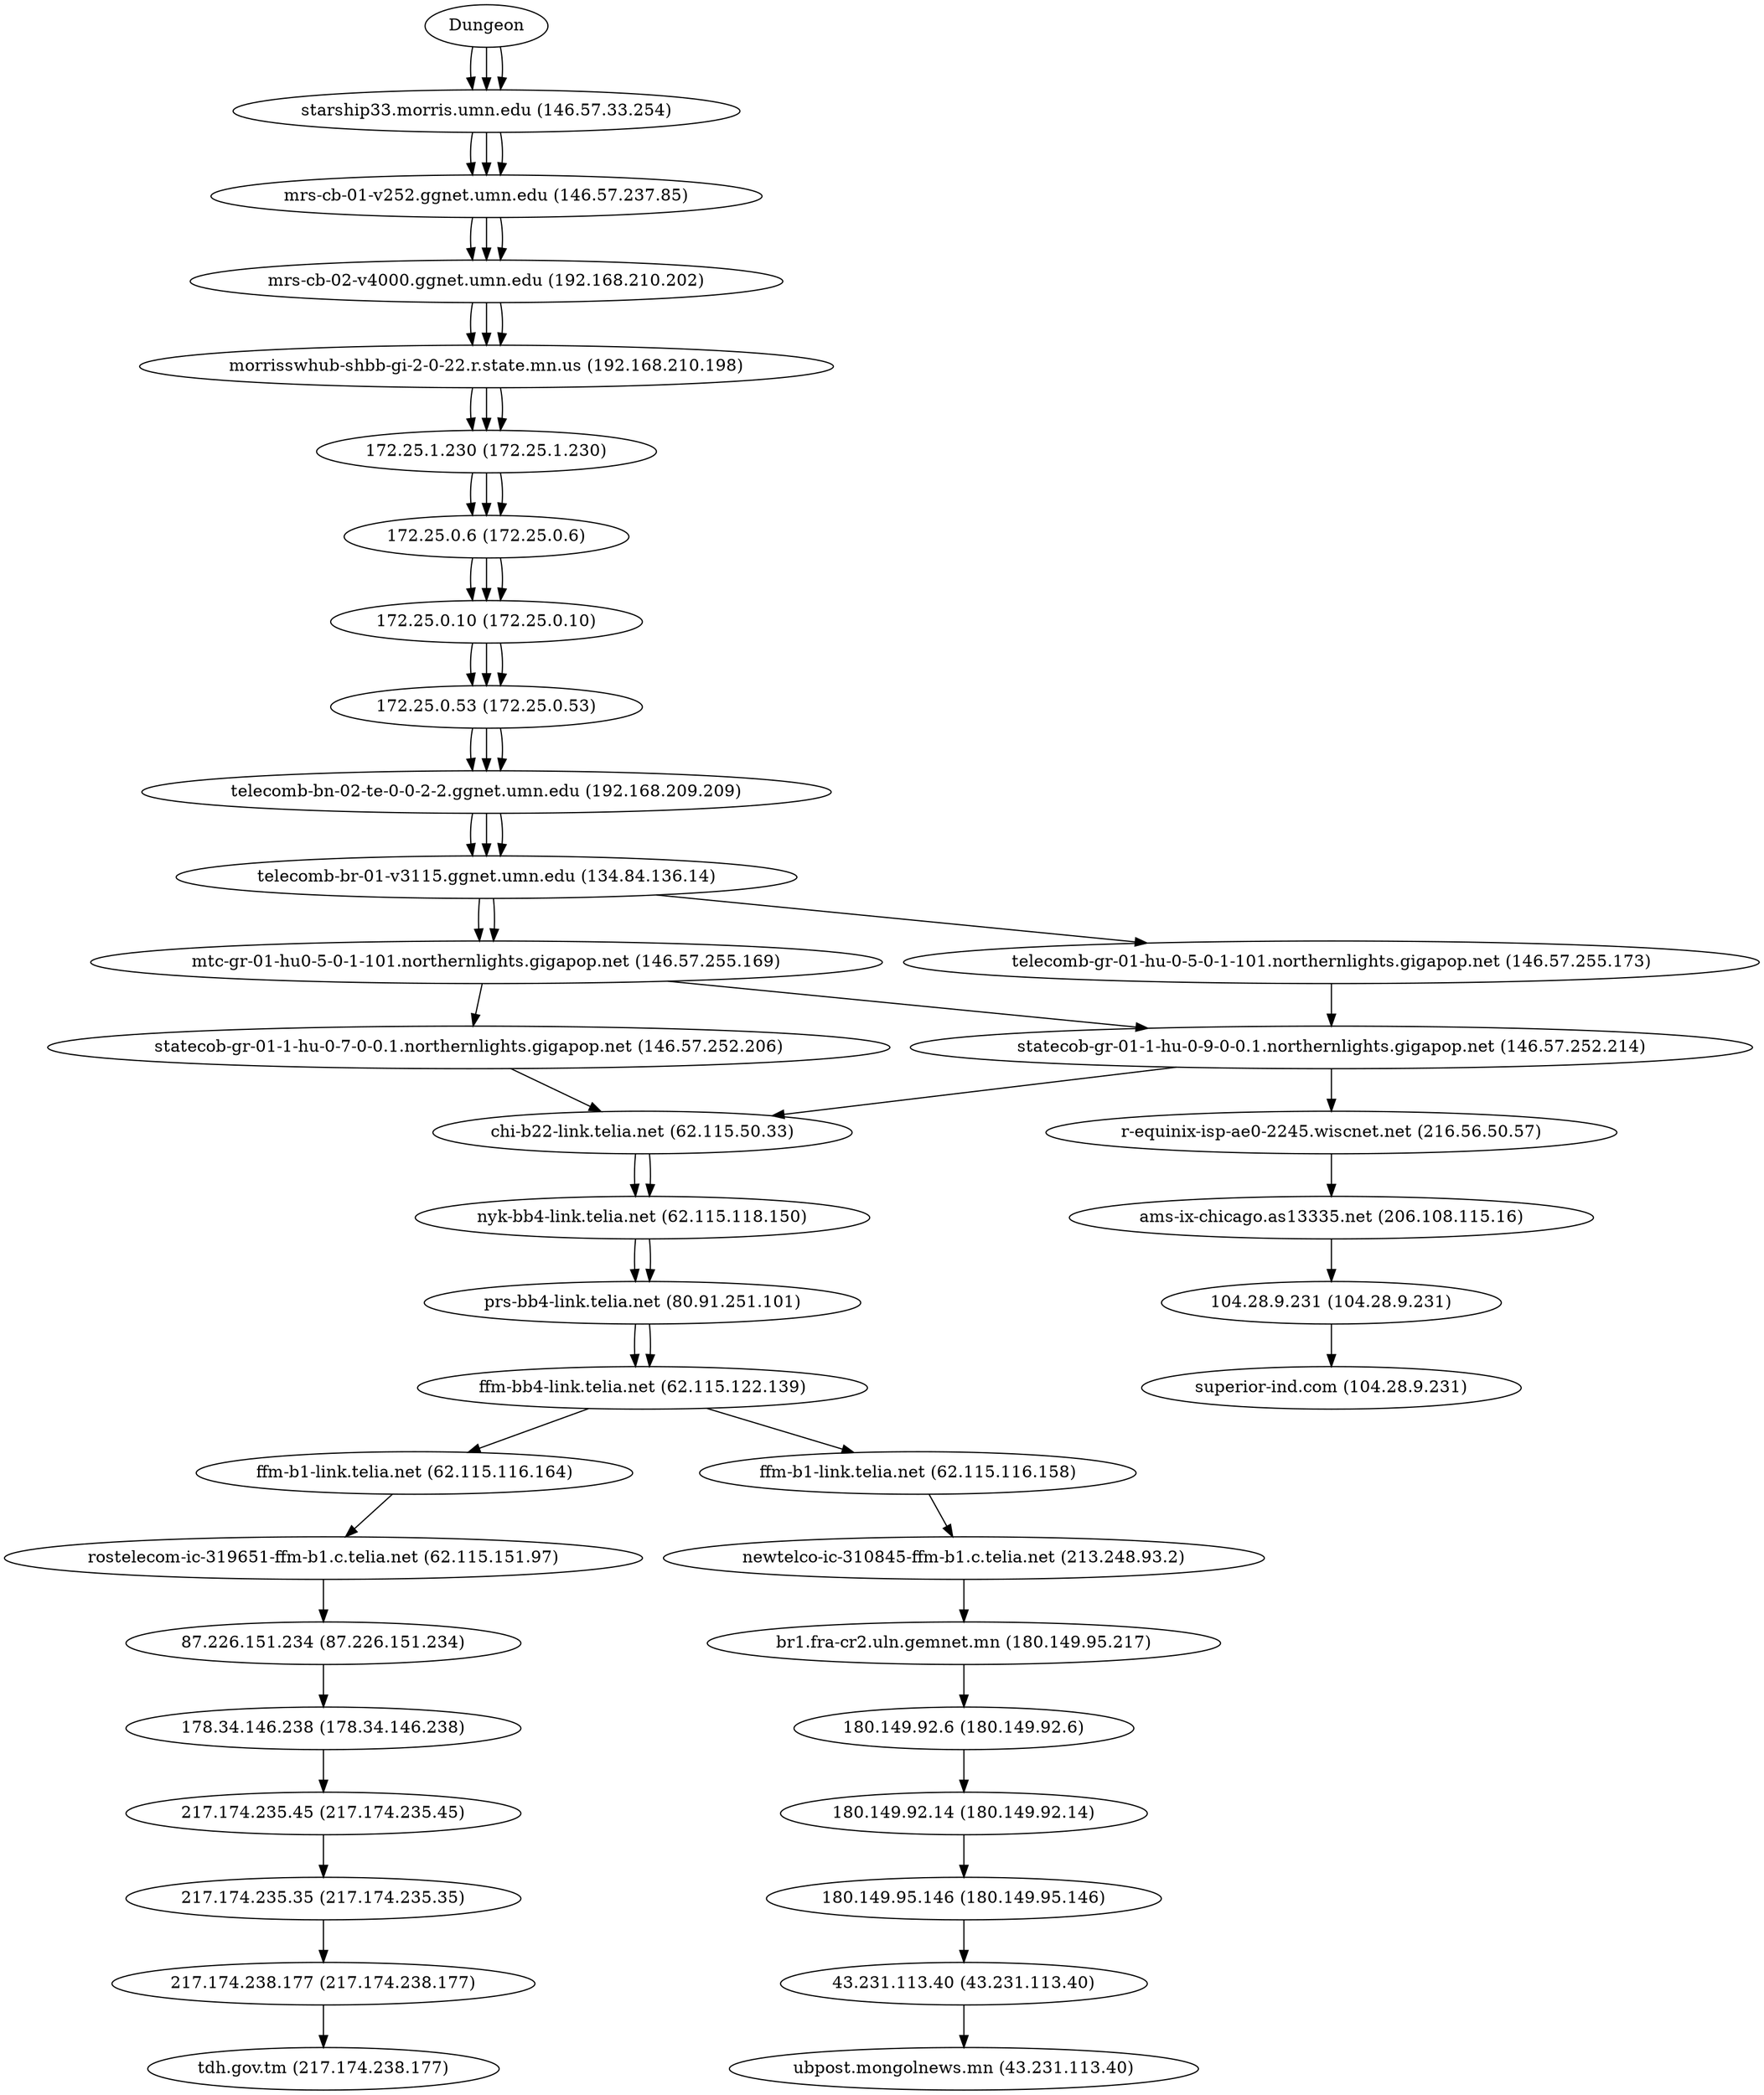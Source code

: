 digraph network {

// traceroute to tdh.gov.tm (217.174.238.177), 60 hops max, 60 byte packets
"Dungeon" -> "starship33.morris.umn.edu (146.57.33.254)";
"starship33.morris.umn.edu (146.57.33.254)" -> "mrs-cb-01-v252.ggnet.umn.edu (146.57.237.85)";
"mrs-cb-01-v252.ggnet.umn.edu (146.57.237.85)" -> "mrs-cb-02-v4000.ggnet.umn.edu (192.168.210.202)";
"mrs-cb-02-v4000.ggnet.umn.edu (192.168.210.202)" -> "morrisswhub-shbb-gi-2-0-22.r.state.mn.us (192.168.210.198)";
"morrisswhub-shbb-gi-2-0-22.r.state.mn.us (192.168.210.198)" -> "172.25.1.230 (172.25.1.230)";
"172.25.1.230 (172.25.1.230)" -> "172.25.0.6 (172.25.0.6)";
"172.25.0.6 (172.25.0.6)" -> "172.25.0.10 (172.25.0.10)";
"172.25.0.10 (172.25.0.10)" -> "172.25.0.53 (172.25.0.53)";
"172.25.0.53 (172.25.0.53)" -> "telecomb-bn-02-te-0-0-2-2.ggnet.umn.edu (192.168.209.209)";
"telecomb-bn-02-te-0-0-2-2.ggnet.umn.edu (192.168.209.209)" -> "telecomb-br-01-v3115.ggnet.umn.edu (134.84.136.14)";
"telecomb-br-01-v3115.ggnet.umn.edu (134.84.136.14)" -> "mtc-gr-01-hu0-5-0-1-101.northernlights.gigapop.net (146.57.255.169)";
"mtc-gr-01-hu0-5-0-1-101.northernlights.gigapop.net (146.57.255.169)" -> "statecob-gr-01-1-hu-0-7-0-0.1.northernlights.gigapop.net (146.57.252.206)";
"statecob-gr-01-1-hu-0-7-0-0.1.northernlights.gigapop.net (146.57.252.206)" -> "chi-b22-link.telia.net (62.115.50.33)";
"chi-b22-link.telia.net (62.115.50.33)" -> "nyk-bb4-link.telia.net (62.115.118.150)";
"nyk-bb4-link.telia.net (62.115.118.150)" -> "prs-bb4-link.telia.net (80.91.251.101)";
"prs-bb4-link.telia.net (80.91.251.101)" -> "ffm-bb4-link.telia.net (62.115.122.139)";
"ffm-bb4-link.telia.net (62.115.122.139)" -> "ffm-b1-link.telia.net (62.115.116.164)";
"ffm-b1-link.telia.net (62.115.116.164)" -> "rostelecom-ic-319651-ffm-b1.c.telia.net (62.115.151.97)";
"rostelecom-ic-319651-ffm-b1.c.telia.net (62.115.151.97)" -> "87.226.151.234 (87.226.151.234)";
"87.226.151.234 (87.226.151.234)" -> "178.34.146.238 (178.34.146.238)";
"178.34.146.238 (178.34.146.238)" -> "217.174.235.45 (217.174.235.45)";
"217.174.235.45 (217.174.235.45)" -> "217.174.235.35 (217.174.235.35)";
"217.174.235.35 (217.174.235.35)" -> "217.174.238.177 (217.174.238.177)";
"217.174.238.177 (217.174.238.177)" -> "tdh.gov.tm (217.174.238.177)";

// traceroute to superior-ind.com (104.28.9.231), 60 hops max, 60 byte packets
"Dungeon" -> "starship33.morris.umn.edu (146.57.33.254)";
"starship33.morris.umn.edu (146.57.33.254)" -> "mrs-cb-01-v252.ggnet.umn.edu (146.57.237.85)";
"mrs-cb-01-v252.ggnet.umn.edu (146.57.237.85)" -> "mrs-cb-02-v4000.ggnet.umn.edu (192.168.210.202)";
"mrs-cb-02-v4000.ggnet.umn.edu (192.168.210.202)" -> "morrisswhub-shbb-gi-2-0-22.r.state.mn.us (192.168.210.198)";
"morrisswhub-shbb-gi-2-0-22.r.state.mn.us (192.168.210.198)" -> "172.25.1.230 (172.25.1.230)";
"172.25.1.230 (172.25.1.230)" -> "172.25.0.6 (172.25.0.6)";
"172.25.0.6 (172.25.0.6)" -> "172.25.0.10 (172.25.0.10)";
"172.25.0.10 (172.25.0.10)" -> "172.25.0.53 (172.25.0.53)";
"172.25.0.53 (172.25.0.53)" -> "telecomb-bn-02-te-0-0-2-2.ggnet.umn.edu (192.168.209.209)";
"telecomb-bn-02-te-0-0-2-2.ggnet.umn.edu (192.168.209.209)" -> "telecomb-br-01-v3115.ggnet.umn.edu (134.84.136.14)";
"telecomb-br-01-v3115.ggnet.umn.edu (134.84.136.14)" -> "telecomb-gr-01-hu-0-5-0-1-101.northernlights.gigapop.net (146.57.255.173)";
"telecomb-gr-01-hu-0-5-0-1-101.northernlights.gigapop.net (146.57.255.173)" -> "statecob-gr-01-1-hu-0-9-0-0.1.northernlights.gigapop.net (146.57.252.214)";
"statecob-gr-01-1-hu-0-9-0-0.1.northernlights.gigapop.net (146.57.252.214)" -> "r-equinix-isp-ae0-2245.wiscnet.net (216.56.50.57)";
"r-equinix-isp-ae0-2245.wiscnet.net (216.56.50.57)" -> "ams-ix-chicago.as13335.net (206.108.115.16)";
"ams-ix-chicago.as13335.net (206.108.115.16)" -> "104.28.9.231 (104.28.9.231)";
"104.28.9.231 (104.28.9.231)" -> "superior-ind.com (104.28.9.231)";

// traceroute to ubpost.mongolnews.mn (43.231.113.40), 60 hops max, 60 byte packets
"Dungeon" -> "starship33.morris.umn.edu (146.57.33.254)";
"starship33.morris.umn.edu (146.57.33.254)" -> "mrs-cb-01-v252.ggnet.umn.edu (146.57.237.85)";
"mrs-cb-01-v252.ggnet.umn.edu (146.57.237.85)" -> "mrs-cb-02-v4000.ggnet.umn.edu (192.168.210.202)";
"mrs-cb-02-v4000.ggnet.umn.edu (192.168.210.202)" -> "morrisswhub-shbb-gi-2-0-22.r.state.mn.us (192.168.210.198)";
"morrisswhub-shbb-gi-2-0-22.r.state.mn.us (192.168.210.198)" -> "172.25.1.230 (172.25.1.230)";
"172.25.1.230 (172.25.1.230)" -> "172.25.0.6 (172.25.0.6)";
"172.25.0.6 (172.25.0.6)" -> "172.25.0.10 (172.25.0.10)";
"172.25.0.10 (172.25.0.10)" -> "172.25.0.53 (172.25.0.53)";
"172.25.0.53 (172.25.0.53)" -> "telecomb-bn-02-te-0-0-2-2.ggnet.umn.edu (192.168.209.209)";
"telecomb-bn-02-te-0-0-2-2.ggnet.umn.edu (192.168.209.209)" -> "telecomb-br-01-v3115.ggnet.umn.edu (134.84.136.14)";
"telecomb-br-01-v3115.ggnet.umn.edu (134.84.136.14)" -> "mtc-gr-01-hu0-5-0-1-101.northernlights.gigapop.net (146.57.255.169)";
"mtc-gr-01-hu0-5-0-1-101.northernlights.gigapop.net (146.57.255.169)" -> "statecob-gr-01-1-hu-0-9-0-0.1.northernlights.gigapop.net (146.57.252.214)";
"statecob-gr-01-1-hu-0-9-0-0.1.northernlights.gigapop.net (146.57.252.214)" -> "chi-b22-link.telia.net (62.115.50.33)";
"chi-b22-link.telia.net (62.115.50.33)" -> "nyk-bb4-link.telia.net (62.115.118.150)";
"nyk-bb4-link.telia.net (62.115.118.150)" -> "prs-bb4-link.telia.net (80.91.251.101)";
"prs-bb4-link.telia.net (80.91.251.101)" -> "ffm-bb4-link.telia.net (62.115.122.139)";
"ffm-bb4-link.telia.net (62.115.122.139)" -> "ffm-b1-link.telia.net (62.115.116.158)";
"ffm-b1-link.telia.net (62.115.116.158)" -> "newtelco-ic-310845-ffm-b1.c.telia.net (213.248.93.2)";
"newtelco-ic-310845-ffm-b1.c.telia.net (213.248.93.2)" -> "br1.fra-cr2.uln.gemnet.mn (180.149.95.217)";
"br1.fra-cr2.uln.gemnet.mn (180.149.95.217)" -> "180.149.92.6 (180.149.92.6)";
"180.149.92.6 (180.149.92.6)" -> "180.149.92.14 (180.149.92.14)";
"180.149.92.14 (180.149.92.14)" -> "180.149.95.146 (180.149.95.146)";
"180.149.95.146 (180.149.95.146)" -> "43.231.113.40 (43.231.113.40)";
"43.231.113.40 (43.231.113.40)" -> "ubpost.mongolnews.mn (43.231.113.40)";
}
